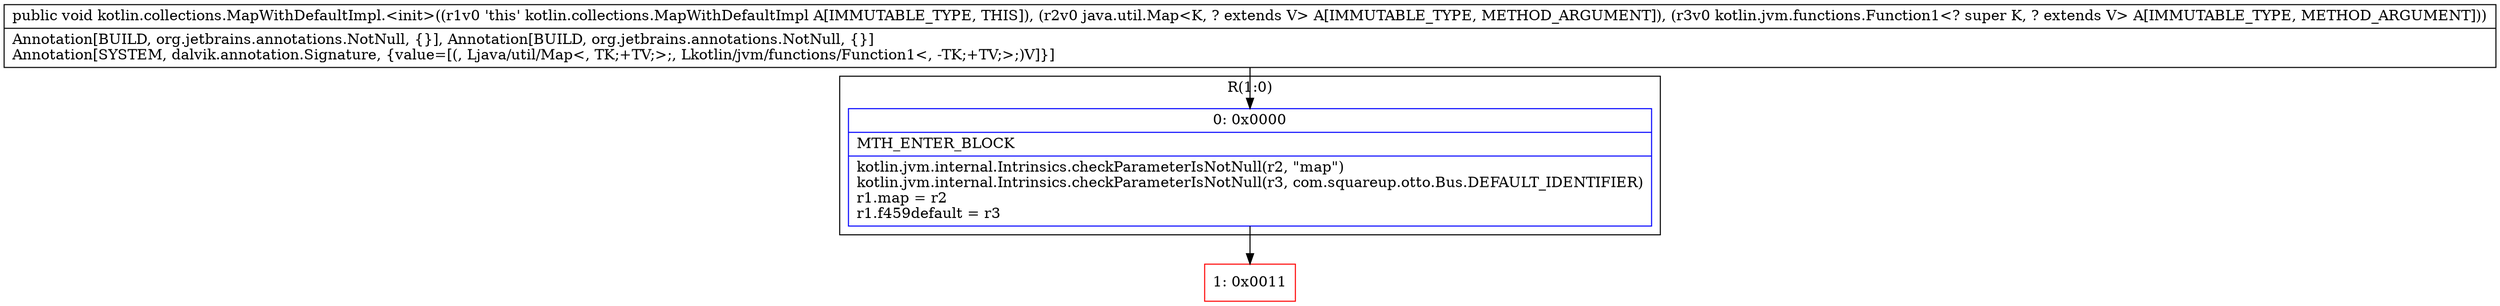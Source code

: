 digraph "CFG forkotlin.collections.MapWithDefaultImpl.\<init\>(Ljava\/util\/Map;Lkotlin\/jvm\/functions\/Function1;)V" {
subgraph cluster_Region_1582248771 {
label = "R(1:0)";
node [shape=record,color=blue];
Node_0 [shape=record,label="{0\:\ 0x0000|MTH_ENTER_BLOCK\l|kotlin.jvm.internal.Intrinsics.checkParameterIsNotNull(r2, \"map\")\lkotlin.jvm.internal.Intrinsics.checkParameterIsNotNull(r3, com.squareup.otto.Bus.DEFAULT_IDENTIFIER)\lr1.map = r2\lr1.f459default = r3\l}"];
}
Node_1 [shape=record,color=red,label="{1\:\ 0x0011}"];
MethodNode[shape=record,label="{public void kotlin.collections.MapWithDefaultImpl.\<init\>((r1v0 'this' kotlin.collections.MapWithDefaultImpl A[IMMUTABLE_TYPE, THIS]), (r2v0 java.util.Map\<K, ? extends V\> A[IMMUTABLE_TYPE, METHOD_ARGUMENT]), (r3v0 kotlin.jvm.functions.Function1\<? super K, ? extends V\> A[IMMUTABLE_TYPE, METHOD_ARGUMENT]))  | Annotation[BUILD, org.jetbrains.annotations.NotNull, \{\}], Annotation[BUILD, org.jetbrains.annotations.NotNull, \{\}]\lAnnotation[SYSTEM, dalvik.annotation.Signature, \{value=[(, Ljava\/util\/Map\<, TK;+TV;\>;, Lkotlin\/jvm\/functions\/Function1\<, \-TK;+TV;\>;)V]\}]\l}"];
MethodNode -> Node_0;
Node_0 -> Node_1;
}

